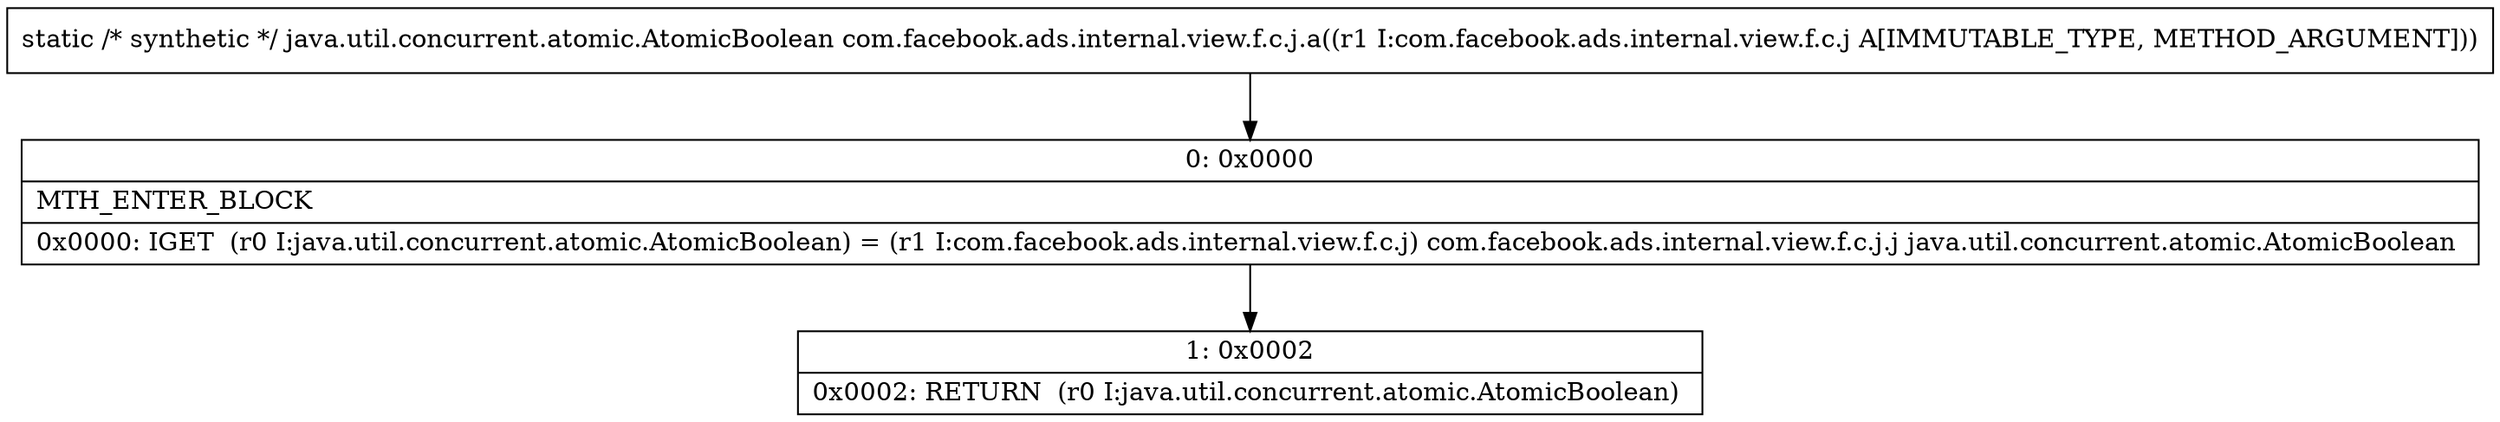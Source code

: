digraph "CFG forcom.facebook.ads.internal.view.f.c.j.a(Lcom\/facebook\/ads\/internal\/view\/f\/c\/j;)Ljava\/util\/concurrent\/atomic\/AtomicBoolean;" {
Node_0 [shape=record,label="{0\:\ 0x0000|MTH_ENTER_BLOCK\l|0x0000: IGET  (r0 I:java.util.concurrent.atomic.AtomicBoolean) = (r1 I:com.facebook.ads.internal.view.f.c.j) com.facebook.ads.internal.view.f.c.j.j java.util.concurrent.atomic.AtomicBoolean \l}"];
Node_1 [shape=record,label="{1\:\ 0x0002|0x0002: RETURN  (r0 I:java.util.concurrent.atomic.AtomicBoolean) \l}"];
MethodNode[shape=record,label="{static \/* synthetic *\/ java.util.concurrent.atomic.AtomicBoolean com.facebook.ads.internal.view.f.c.j.a((r1 I:com.facebook.ads.internal.view.f.c.j A[IMMUTABLE_TYPE, METHOD_ARGUMENT])) }"];
MethodNode -> Node_0;
Node_0 -> Node_1;
}

